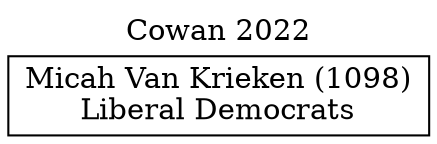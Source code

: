 // House preference flow
digraph "Micah Van Krieken (1098)_Cowan_2022" {
	graph [label="Cowan 2022" labelloc=t mclimit=10]
	node [shape=box]
	"Micah Van Krieken (1098)" [label="Micah Van Krieken (1098)
Liberal Democrats"]
}
